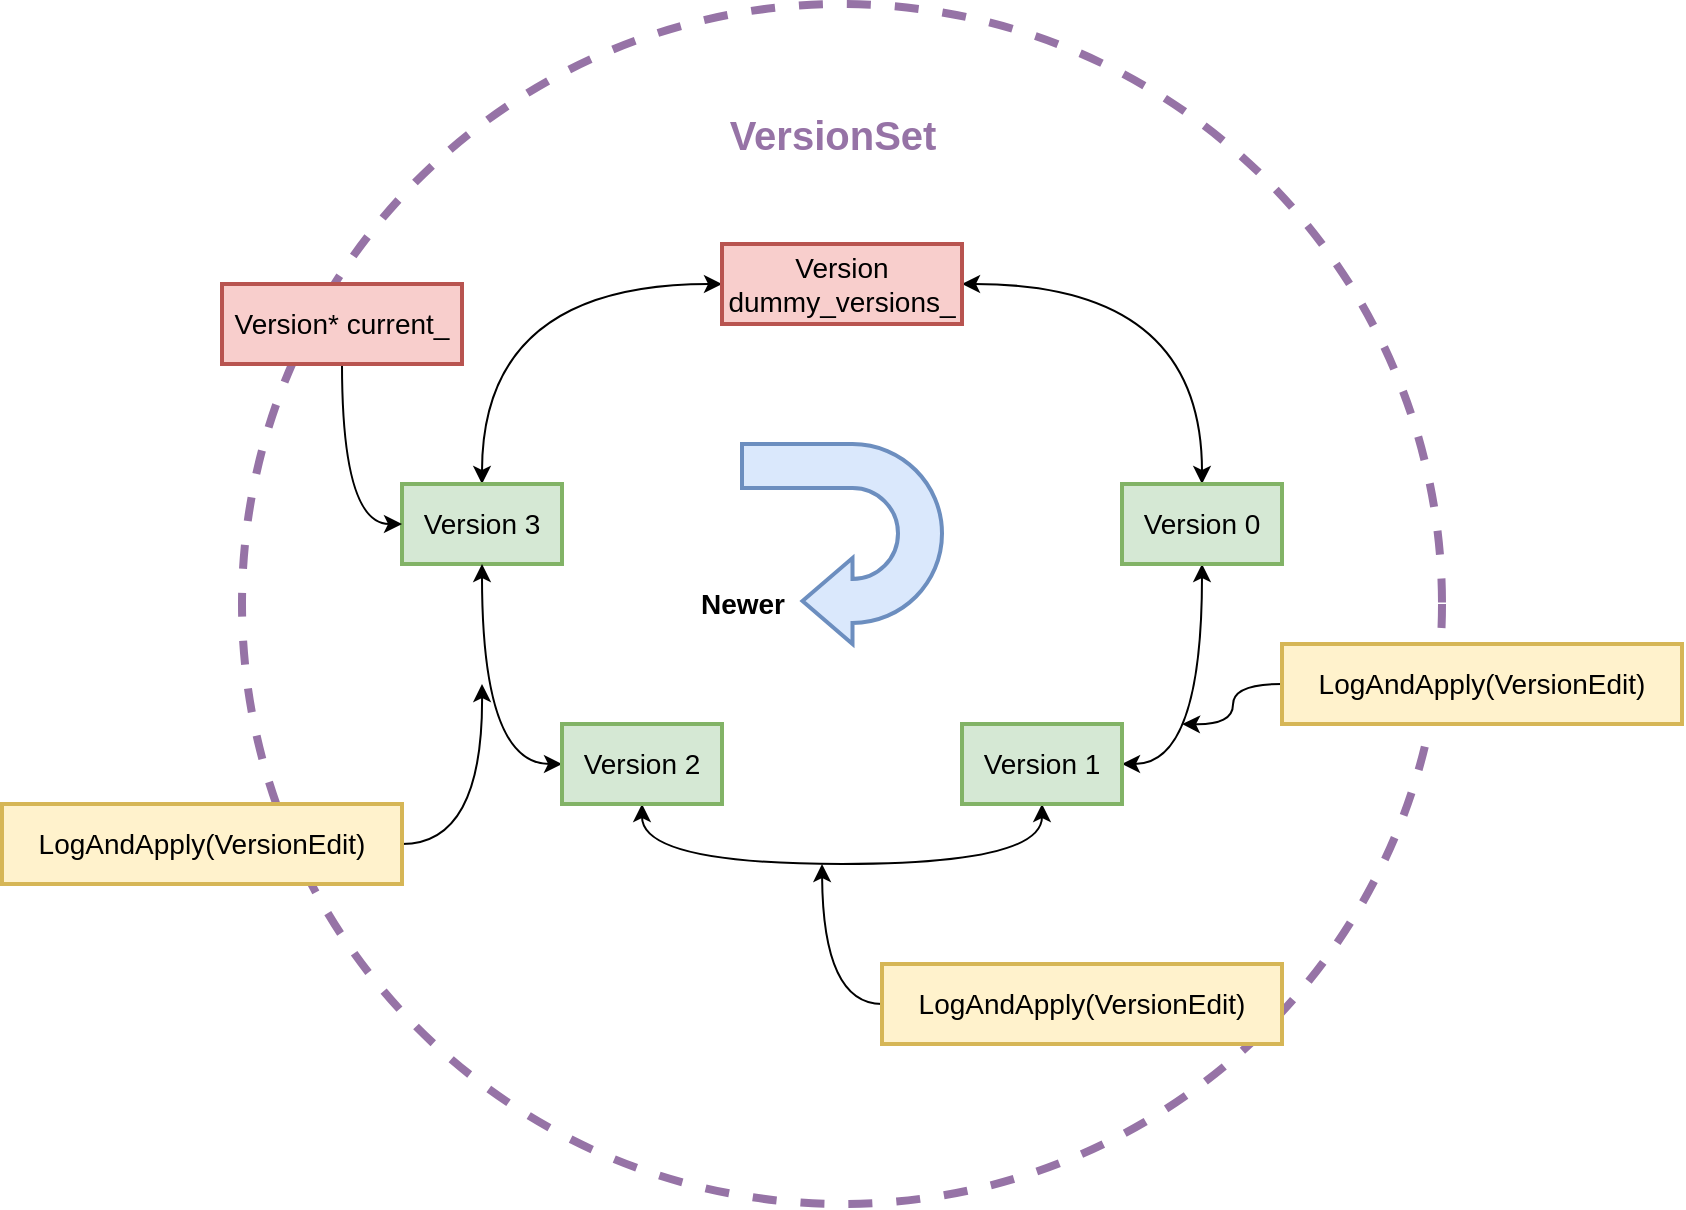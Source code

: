 <mxfile version="14.2.4" type="embed">
    <diagram id="vUMM8EBaMTU2xUzfYHJS" name="version-set">
        <mxGraphModel dx="1688" dy="679" grid="1" gridSize="10" guides="1" tooltips="1" connect="1" arrows="1" fold="1" page="1" pageScale="1" pageWidth="827" pageHeight="1169" background="#ffffff" math="0" shadow="0">
            <root>
                <mxCell id="0"/>
                <mxCell id="1" parent="0"/>
                <mxCell id="34" value="" style="ellipse;whiteSpace=wrap;html=1;aspect=fixed;strokeWidth=4;fontSize=14;dashed=1;strokeColor=#9673a6;fillColor=none;" vertex="1" parent="1">
                    <mxGeometry x="80" y="40" width="600" height="600" as="geometry"/>
                </mxCell>
                <mxCell id="17" style="edgeStyle=orthogonalEdgeStyle;curved=1;rounded=0;orthogonalLoop=1;jettySize=auto;html=1;exitX=0.5;exitY=0;exitDx=0;exitDy=0;entryX=0;entryY=0.5;entryDx=0;entryDy=0;startArrow=classic;startFill=1;endArrow=classic;endFill=1;fontSize=14;" edge="1" parent="1" source="2" target="3">
                    <mxGeometry relative="1" as="geometry"/>
                </mxCell>
                <mxCell id="2" value="&lt;font style=&quot;font-size: 14px&quot;&gt;Version 3&lt;/font&gt;" style="rounded=0;whiteSpace=wrap;html=1;strokeWidth=2;fillColor=#d5e8d4;strokeColor=#82b366;fontSize=14;" vertex="1" parent="1">
                    <mxGeometry x="160" y="280" width="80" height="40" as="geometry"/>
                </mxCell>
                <mxCell id="12" style="edgeStyle=orthogonalEdgeStyle;curved=1;rounded=0;orthogonalLoop=1;jettySize=auto;html=1;exitX=1;exitY=0.5;exitDx=0;exitDy=0;startArrow=classic;startFill=1;endArrow=classic;endFill=1;fontSize=14;" edge="1" parent="1" source="3" target="4">
                    <mxGeometry relative="1" as="geometry"/>
                </mxCell>
                <mxCell id="3" value="&lt;font style=&quot;font-size: 14px&quot;&gt;Version dummy_versions_&lt;br style=&quot;font-size: 14px&quot;&gt;&lt;/font&gt;" style="rounded=0;whiteSpace=wrap;html=1;strokeWidth=2;fillColor=#f8cecc;strokeColor=#b85450;fontSize=14;" vertex="1" parent="1">
                    <mxGeometry x="320" y="160" width="120" height="40" as="geometry"/>
                </mxCell>
                <mxCell id="14" style="edgeStyle=orthogonalEdgeStyle;curved=1;rounded=0;orthogonalLoop=1;jettySize=auto;html=1;exitX=0.5;exitY=1;exitDx=0;exitDy=0;entryX=1;entryY=0.5;entryDx=0;entryDy=0;startArrow=classic;startFill=1;endArrow=classic;endFill=1;fontSize=14;" edge="1" parent="1" source="4" target="8">
                    <mxGeometry relative="1" as="geometry"/>
                </mxCell>
                <mxCell id="4" value="&lt;font style=&quot;font-size: 14px&quot;&gt;Version 0&lt;/font&gt;" style="rounded=0;whiteSpace=wrap;html=1;strokeWidth=2;fillColor=#d5e8d4;strokeColor=#82b366;fontSize=14;" vertex="1" parent="1">
                    <mxGeometry x="520" y="280" width="80" height="40" as="geometry"/>
                </mxCell>
                <mxCell id="25" style="edgeStyle=orthogonalEdgeStyle;curved=1;rounded=0;orthogonalLoop=1;jettySize=auto;html=1;exitX=0.5;exitY=1;exitDx=0;exitDy=0;entryX=0.5;entryY=1;entryDx=0;entryDy=0;startArrow=classic;startFill=1;endArrow=classic;endFill=1;fontSize=14;" edge="1" parent="1" source="8" target="10">
                    <mxGeometry relative="1" as="geometry">
                        <Array as="points">
                            <mxPoint x="480" y="470"/>
                            <mxPoint x="280" y="470"/>
                        </Array>
                    </mxGeometry>
                </mxCell>
                <mxCell id="8" value="&lt;font style=&quot;font-size: 14px&quot;&gt;Version 1&lt;/font&gt;" style="rounded=0;whiteSpace=wrap;html=1;strokeWidth=2;fillColor=#d5e8d4;strokeColor=#82b366;fontSize=14;" vertex="1" parent="1">
                    <mxGeometry x="440" y="400" width="80" height="40" as="geometry"/>
                </mxCell>
                <mxCell id="16" style="edgeStyle=orthogonalEdgeStyle;curved=1;rounded=0;orthogonalLoop=1;jettySize=auto;html=1;exitX=0;exitY=0.5;exitDx=0;exitDy=0;entryX=0.5;entryY=1;entryDx=0;entryDy=0;startArrow=classic;startFill=1;endArrow=classic;endFill=1;fontSize=14;" edge="1" parent="1" source="10" target="2">
                    <mxGeometry relative="1" as="geometry"/>
                </mxCell>
                <mxCell id="10" value="&lt;font style=&quot;font-size: 14px&quot;&gt;Version 2&lt;/font&gt;" style="rounded=0;whiteSpace=wrap;html=1;strokeWidth=2;fillColor=#d5e8d4;strokeColor=#82b366;fontSize=14;" vertex="1" parent="1">
                    <mxGeometry x="240" y="400" width="80" height="40" as="geometry"/>
                </mxCell>
                <mxCell id="19" style="edgeStyle=orthogonalEdgeStyle;curved=1;rounded=0;orthogonalLoop=1;jettySize=auto;html=1;exitX=0.5;exitY=1;exitDx=0;exitDy=0;entryX=0;entryY=0.5;entryDx=0;entryDy=0;startArrow=none;startFill=0;endArrow=classic;endFill=1;fontSize=14;" edge="1" parent="1" source="18" target="2">
                    <mxGeometry relative="1" as="geometry"/>
                </mxCell>
                <mxCell id="18" value="&lt;font style=&quot;font-size: 14px&quot;&gt;Version* current_&lt;br style=&quot;font-size: 14px&quot;&gt;&lt;/font&gt;" style="rounded=0;whiteSpace=wrap;html=1;strokeWidth=2;fillColor=#f8cecc;strokeColor=#b85450;fontSize=14;" vertex="1" parent="1">
                    <mxGeometry x="70" y="180" width="120" height="40" as="geometry"/>
                </mxCell>
                <mxCell id="22" style="edgeStyle=orthogonalEdgeStyle;curved=1;rounded=0;orthogonalLoop=1;jettySize=auto;html=1;exitX=0;exitY=0.5;exitDx=0;exitDy=0;startArrow=none;startFill=0;endArrow=classic;endFill=1;fontSize=14;" edge="1" parent="1" source="21">
                    <mxGeometry relative="1" as="geometry">
                        <mxPoint x="550" y="400" as="targetPoint"/>
                    </mxGeometry>
                </mxCell>
                <mxCell id="21" value="&lt;font style=&quot;font-size: 14px&quot;&gt;LogAndApply(VersionEdit)&lt;br style=&quot;font-size: 14px&quot;&gt;&lt;/font&gt;" style="rounded=0;whiteSpace=wrap;html=1;strokeWidth=2;fillColor=#fff2cc;strokeColor=#d6b656;fontSize=14;" vertex="1" parent="1">
                    <mxGeometry x="600" y="360" width="200" height="40" as="geometry"/>
                </mxCell>
                <mxCell id="26" value="" style="html=1;shadow=0;dashed=0;align=center;verticalAlign=middle;shape=mxgraph.arrows2.uTurnArrow;dy=11;arrowHead=43;dx2=25;strokeWidth=2;fontSize=14;rotation=-180;fillColor=#dae8fc;strokeColor=#6c8ebf;" vertex="1" parent="1">
                    <mxGeometry x="330" y="260" width="100" height="100" as="geometry"/>
                </mxCell>
                <mxCell id="29" value="Newer" style="text;html=1;align=center;verticalAlign=middle;resizable=0;points=[];autosize=1;fontSize=14;fontStyle=1" vertex="1" parent="1">
                    <mxGeometry x="300" y="330" width="60" height="20" as="geometry"/>
                </mxCell>
                <mxCell id="31" style="edgeStyle=orthogonalEdgeStyle;curved=1;rounded=0;orthogonalLoop=1;jettySize=auto;html=1;exitX=0;exitY=0.5;exitDx=0;exitDy=0;startArrow=none;startFill=0;endArrow=classic;endFill=1;fontSize=14;" edge="1" parent="1" source="30">
                    <mxGeometry relative="1" as="geometry">
                        <mxPoint x="370" y="470" as="targetPoint"/>
                    </mxGeometry>
                </mxCell>
                <mxCell id="30" value="&lt;font style=&quot;font-size: 14px&quot;&gt;LogAndApply(VersionEdit)&lt;br style=&quot;font-size: 14px&quot;&gt;&lt;/font&gt;" style="rounded=0;whiteSpace=wrap;html=1;strokeWidth=2;fillColor=#fff2cc;strokeColor=#d6b656;fontSize=14;" vertex="1" parent="1">
                    <mxGeometry x="400" y="520" width="200" height="40" as="geometry"/>
                </mxCell>
                <mxCell id="33" style="edgeStyle=orthogonalEdgeStyle;curved=1;rounded=0;orthogonalLoop=1;jettySize=auto;html=1;exitX=1;exitY=0.5;exitDx=0;exitDy=0;startArrow=none;startFill=0;endArrow=classic;endFill=1;fontSize=14;" edge="1" parent="1" source="32">
                    <mxGeometry relative="1" as="geometry">
                        <mxPoint x="200" y="380" as="targetPoint"/>
                    </mxGeometry>
                </mxCell>
                <mxCell id="32" value="&lt;font style=&quot;font-size: 14px&quot;&gt;LogAndApply(VersionEdit)&lt;br style=&quot;font-size: 14px&quot;&gt;&lt;/font&gt;" style="rounded=0;whiteSpace=wrap;html=1;strokeWidth=2;fillColor=#fff2cc;strokeColor=#d6b656;fontSize=14;" vertex="1" parent="1">
                    <mxGeometry x="-40" y="440" width="200" height="40" as="geometry"/>
                </mxCell>
                <mxCell id="35" value="VersionSet" style="text;html=1;align=center;verticalAlign=middle;resizable=0;points=[];autosize=1;fontSize=20;fontStyle=1;fontColor=#9673a6;" vertex="1" parent="1">
                    <mxGeometry x="315" y="90" width="120" height="30" as="geometry"/>
                </mxCell>
            </root>
        </mxGraphModel>
    </diagram>
</mxfile>